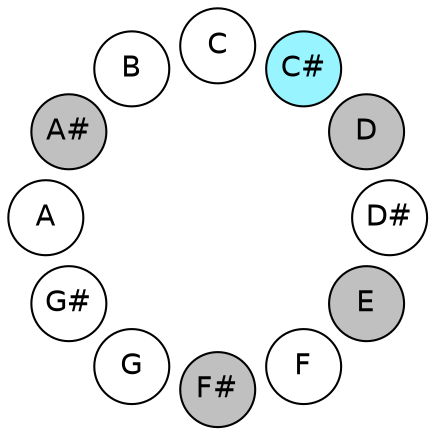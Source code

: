 
graph {

layout = circo;
mindist = .1

node [shape = circle, fontname = Helvetica, margin = 0, style = filled]
edge [style=invis]

subgraph 1 {
	"E" -- "F" -- "F#" -- "G" -- "G#" -- "A" -- "A#" -- "B" -- "C" -- "C#" -- "D" -- "D#" -- "E"
}

"C" [fillcolor = white];
"C#" [fillcolor = cadetblue1];
"D" [fillcolor = gray];
"D#" [fillcolor = white];
"E" [fillcolor = gray];
"F" [fillcolor = white];
"F#" [fillcolor = gray];
"G" [fillcolor = white];
"G#" [fillcolor = white];
"A" [fillcolor = white];
"A#" [fillcolor = gray];
"B" [fillcolor = white];
}
